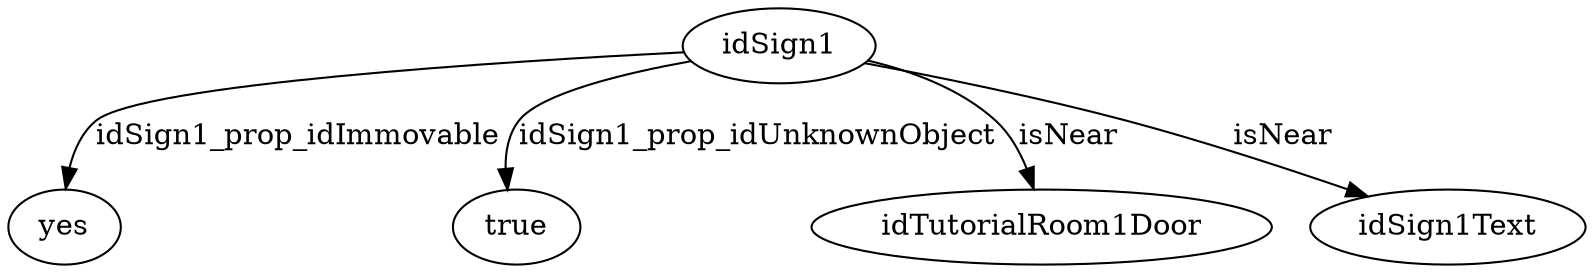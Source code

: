 strict digraph  {
idSign1 [node_type=entity_node];
yes [node_type=property_node];
true [node_type=property_node];
idTutorialRoom1Door [node_type=entity_node];
idSign1Text [node_type=entity_node];
idSign1 -> yes  [edge_type=property, label=idSign1_prop_idImmovable];
idSign1 -> true  [edge_type=property, label=idSign1_prop_idUnknownObject];
idSign1 -> idTutorialRoom1Door  [edge_type=relationship, label=isNear];
idSign1 -> idSign1Text  [edge_type=relationship, label=isNear];
}
